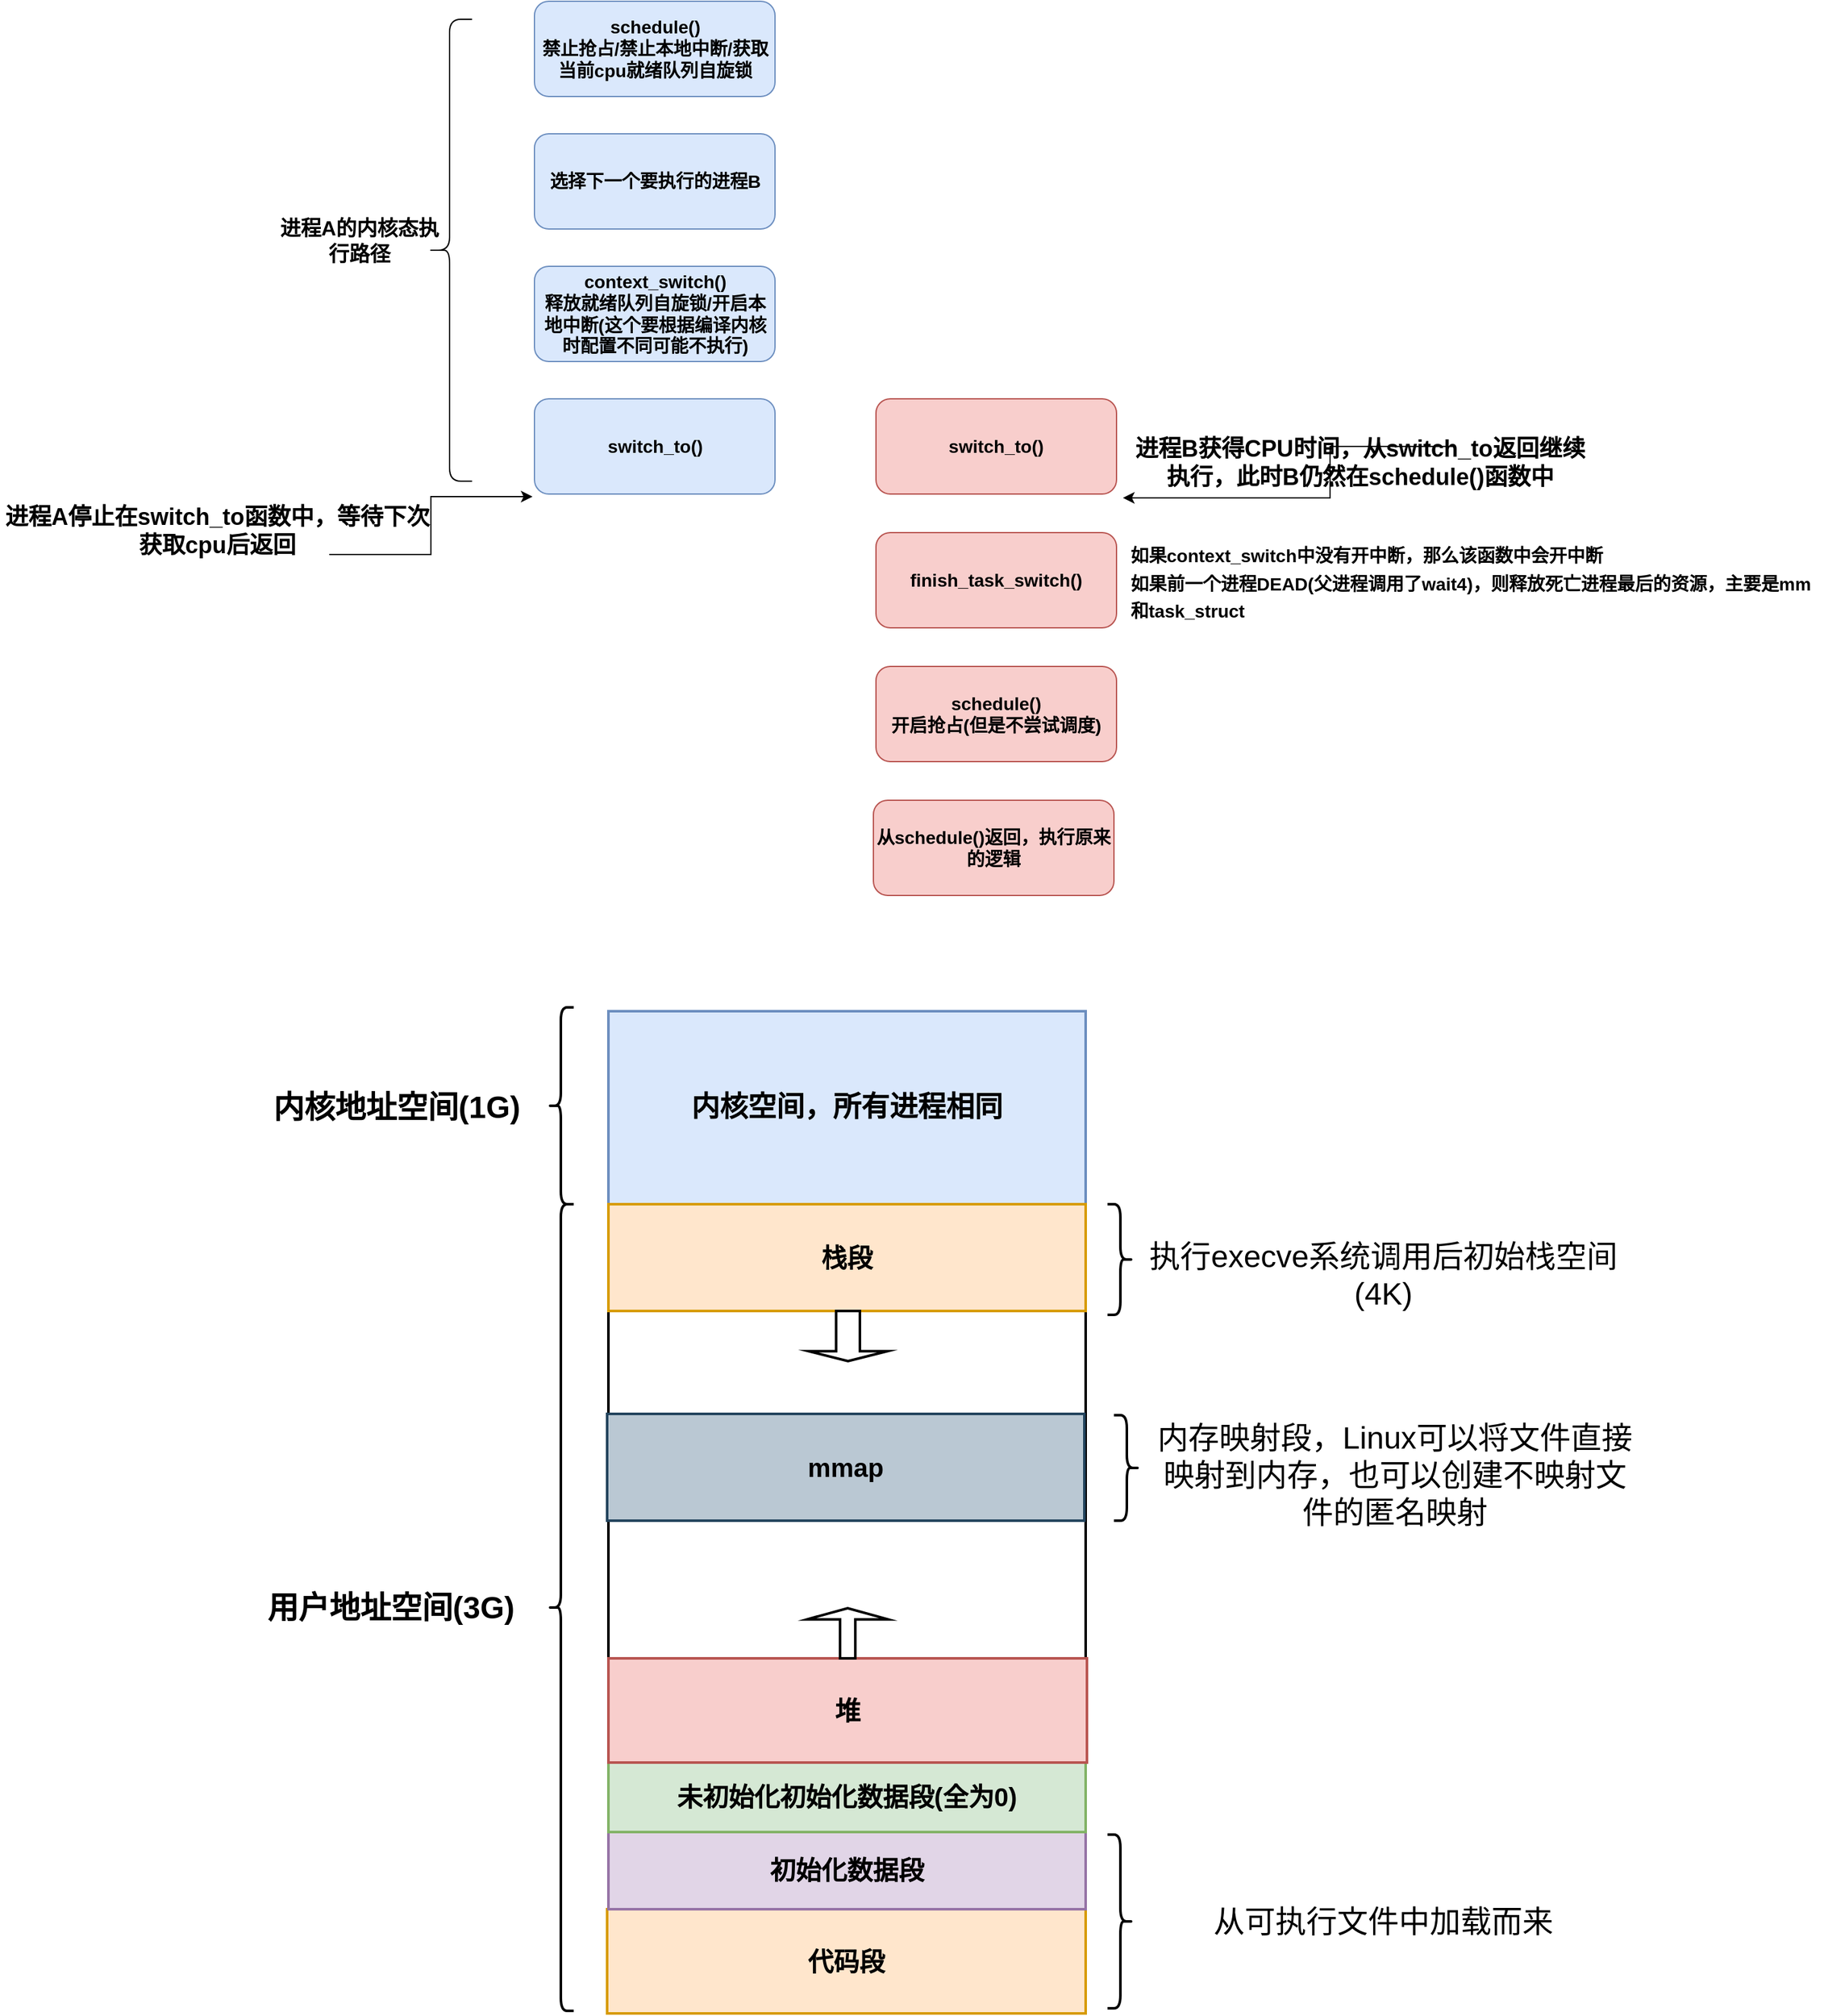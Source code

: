 <mxfile version="16.5.6" type="github">
  <diagram id="_esSkfqDq4ebZRXKBrC7" name="Page-1">
    <mxGraphModel dx="1707" dy="877" grid="0" gridSize="10" guides="1" tooltips="1" connect="1" arrows="1" fold="1" page="0" pageScale="1" pageWidth="827" pageHeight="1169" math="0" shadow="0">
      <root>
        <mxCell id="0" />
        <mxCell id="1" parent="0" />
        <mxCell id="8tqqaebuSJLrLSOYF8vN-3" value="&lt;font style=&quot;font-size: 14px&quot;&gt;&lt;b&gt;schedule()&lt;br&gt;禁止抢占/禁止本地中断/获取当前cpu就绪队列自旋锁&lt;br&gt;&lt;/b&gt;&lt;/font&gt;" style="rounded=1;whiteSpace=wrap;html=1;fillColor=#dae8fc;strokeColor=#6c8ebf;" vertex="1" parent="1">
          <mxGeometry x="167.5" y="116" width="187" height="74" as="geometry" />
        </mxCell>
        <mxCell id="8tqqaebuSJLrLSOYF8vN-5" value="&lt;font style=&quot;font-size: 14px&quot;&gt;&lt;b&gt;选择下一个要执行的进程B&lt;br&gt;&lt;/b&gt;&lt;/font&gt;" style="rounded=1;whiteSpace=wrap;html=1;fillColor=#dae8fc;strokeColor=#6c8ebf;" vertex="1" parent="1">
          <mxGeometry x="167.5" y="219" width="187" height="74" as="geometry" />
        </mxCell>
        <mxCell id="8tqqaebuSJLrLSOYF8vN-6" value="&lt;font style=&quot;font-size: 14px&quot;&gt;&lt;b&gt;context_switch()&lt;br&gt;释放就绪队列自旋锁/开启本地中断(这个要根据编译内核时配置不同可能不执行)&lt;br&gt;&lt;/b&gt;&lt;/font&gt;" style="rounded=1;whiteSpace=wrap;html=1;fillColor=#dae8fc;strokeColor=#6c8ebf;" vertex="1" parent="1">
          <mxGeometry x="167.5" y="322" width="187" height="74" as="geometry" />
        </mxCell>
        <mxCell id="8tqqaebuSJLrLSOYF8vN-7" value="&lt;font style=&quot;font-size: 14px&quot;&gt;&lt;b&gt;switch_to()&lt;br&gt;&lt;/b&gt;&lt;/font&gt;" style="rounded=1;whiteSpace=wrap;html=1;fillColor=#dae8fc;strokeColor=#6c8ebf;" vertex="1" parent="1">
          <mxGeometry x="167.5" y="425" width="187" height="74" as="geometry" />
        </mxCell>
        <mxCell id="8tqqaebuSJLrLSOYF8vN-8" value="" style="shape=curlyBracket;whiteSpace=wrap;html=1;rounded=1;fontSize=14;" vertex="1" parent="1">
          <mxGeometry x="84" y="130" width="35" height="359" as="geometry" />
        </mxCell>
        <mxCell id="8tqqaebuSJLrLSOYF8vN-9" value="&lt;font style=&quot;font-size: 16px&quot;&gt;&lt;b&gt;进程A的内核态执行路径&lt;/b&gt;&lt;/font&gt;" style="text;html=1;strokeColor=none;fillColor=none;align=center;verticalAlign=middle;whiteSpace=wrap;rounded=0;fontSize=14;" vertex="1" parent="1">
          <mxGeometry x="-33" y="290" width="129" height="24" as="geometry" />
        </mxCell>
        <mxCell id="8tqqaebuSJLrLSOYF8vN-11" value="" style="edgeStyle=elbowEdgeStyle;elbow=horizontal;endArrow=classic;html=1;rounded=0;fontSize=16;" edge="1" parent="1">
          <mxGeometry width="50" height="50" relative="1" as="geometry">
            <mxPoint x="8" y="546" as="sourcePoint" />
            <mxPoint x="166" y="501" as="targetPoint" />
          </mxGeometry>
        </mxCell>
        <mxCell id="8tqqaebuSJLrLSOYF8vN-12" value="&lt;font style=&quot;font-size: 18px&quot;&gt;&lt;b&gt;进程A停止在switch_to函数中，等待下次获取cpu后返回&lt;/b&gt;&lt;/font&gt;" style="text;html=1;strokeColor=none;fillColor=none;align=center;verticalAlign=middle;whiteSpace=wrap;rounded=0;fontSize=16;" vertex="1" parent="1">
          <mxGeometry x="-248" y="511" width="338" height="34" as="geometry" />
        </mxCell>
        <mxCell id="8tqqaebuSJLrLSOYF8vN-14" value="&lt;font style=&quot;font-size: 14px&quot;&gt;&lt;b&gt;switch_to()&lt;br&gt;&lt;/b&gt;&lt;/font&gt;" style="rounded=1;whiteSpace=wrap;html=1;fillColor=#f8cecc;strokeColor=#b85450;" vertex="1" parent="1">
          <mxGeometry x="433" y="425" width="187" height="74" as="geometry" />
        </mxCell>
        <mxCell id="8tqqaebuSJLrLSOYF8vN-15" value="" style="edgeStyle=elbowEdgeStyle;elbow=horizontal;endArrow=none;html=1;rounded=0;fontSize=16;endFill=0;startArrow=classic;startFill=1;" edge="1" parent="1">
          <mxGeometry width="50" height="50" relative="1" as="geometry">
            <mxPoint x="625" y="502" as="sourcePoint" />
            <mxPoint x="882" y="462" as="targetPoint" />
            <Array as="points">
              <mxPoint x="786" y="487" />
            </Array>
          </mxGeometry>
        </mxCell>
        <mxCell id="8tqqaebuSJLrLSOYF8vN-16" value="&lt;b&gt;&lt;font style=&quot;font-size: 18px&quot;&gt;进程B获得CPU时间，从switch_to返回继续执行，此时B仍然在schedule()函数中&lt;/font&gt;&lt;/b&gt;" style="text;html=1;strokeColor=none;fillColor=none;align=center;verticalAlign=middle;whiteSpace=wrap;rounded=0;fontSize=18;" vertex="1" parent="1">
          <mxGeometry x="633" y="455" width="353" height="39" as="geometry" />
        </mxCell>
        <mxCell id="8tqqaebuSJLrLSOYF8vN-17" value="&lt;font style=&quot;font-size: 14px&quot;&gt;&lt;b&gt;finish_task_switch()&lt;br&gt;&lt;/b&gt;&lt;/font&gt;" style="rounded=1;whiteSpace=wrap;html=1;fillColor=#f8cecc;strokeColor=#b85450;" vertex="1" parent="1">
          <mxGeometry x="433" y="529" width="187" height="74" as="geometry" />
        </mxCell>
        <mxCell id="8tqqaebuSJLrLSOYF8vN-18" value="&lt;b style=&quot;color: rgb(0 , 0 , 0) ; font-family: &amp;#34;helvetica&amp;#34; ; font-size: 14px ; font-style: normal ; letter-spacing: normal ; text-align: center ; text-indent: 0px ; text-transform: none ; word-spacing: 0px ; background-color: rgb(255 , 255 , 255)&quot;&gt;如果context_switch中没有开中断，那么该函数中会开中断&lt;br&gt;如果前一个进程DEAD(父进程调用了wait4)，则释放死亡进程最后的资源，主要是mm和task_struct&lt;/b&gt;" style="text;whiteSpace=wrap;html=1;fontSize=18;" vertex="1" parent="1">
          <mxGeometry x="629" y="529" width="540" height="74" as="geometry" />
        </mxCell>
        <mxCell id="8tqqaebuSJLrLSOYF8vN-20" value="&lt;font style=&quot;font-size: 14px&quot;&gt;&lt;b&gt;schedule()&lt;br&gt;开启抢占(但是不尝试调度)&lt;br&gt;&lt;/b&gt;&lt;/font&gt;" style="rounded=1;whiteSpace=wrap;html=1;fillColor=#f8cecc;strokeColor=#b85450;" vertex="1" parent="1">
          <mxGeometry x="433" y="633" width="187" height="74" as="geometry" />
        </mxCell>
        <mxCell id="8tqqaebuSJLrLSOYF8vN-21" value="&lt;font style=&quot;font-size: 14px&quot;&gt;&lt;b&gt;从schedule()返回，执行原来的逻辑&lt;br&gt;&lt;/b&gt;&lt;/font&gt;" style="rounded=1;whiteSpace=wrap;html=1;fillColor=#f8cecc;strokeColor=#b85450;" vertex="1" parent="1">
          <mxGeometry x="431" y="737" width="187" height="74" as="geometry" />
        </mxCell>
        <mxCell id="8tqqaebuSJLrLSOYF8vN-23" value="" style="rounded=0;whiteSpace=wrap;html=1;fontSize=18;strokeWidth=2;" vertex="1" parent="1">
          <mxGeometry x="225" y="902" width="371" height="778" as="geometry" />
        </mxCell>
        <mxCell id="8tqqaebuSJLrLSOYF8vN-24" value="&lt;font size=&quot;1&quot;&gt;&lt;b style=&quot;font-size: 22px&quot;&gt;内核空间，所有进程相同&lt;/b&gt;&lt;/font&gt;" style="rounded=0;whiteSpace=wrap;html=1;fontSize=18;fillColor=#dae8fc;strokeColor=#6c8ebf;strokeWidth=2;" vertex="1" parent="1">
          <mxGeometry x="225" y="901" width="371" height="150" as="geometry" />
        </mxCell>
        <mxCell id="8tqqaebuSJLrLSOYF8vN-36" value="&lt;b style=&quot;font-size: 24px&quot;&gt;内核地址空间(1G)&lt;/b&gt;" style="text;html=1;strokeColor=none;fillColor=none;align=center;verticalAlign=middle;whiteSpace=wrap;rounded=0;fontSize=22;" vertex="1" parent="1">
          <mxGeometry x="-60" y="961.25" width="241" height="29.5" as="geometry" />
        </mxCell>
        <mxCell id="8tqqaebuSJLrLSOYF8vN-37" value="&lt;b style=&quot;font-size: 24px&quot;&gt;用户地址空间(3G)&lt;/b&gt;" style="text;html=1;strokeColor=none;fillColor=none;align=center;verticalAlign=middle;whiteSpace=wrap;rounded=0;fontSize=22;" vertex="1" parent="1">
          <mxGeometry x="-53" y="1351" width="218" height="27" as="geometry" />
        </mxCell>
        <mxCell id="8tqqaebuSJLrLSOYF8vN-38" value="&lt;font style=&quot;font-size: 20px&quot;&gt;&lt;b&gt;栈段&lt;/b&gt;&lt;/font&gt;" style="rounded=0;whiteSpace=wrap;html=1;fontSize=18;fillColor=#ffe6cc;strokeColor=#d79b00;strokeWidth=2;" vertex="1" parent="1">
          <mxGeometry x="225" y="1051" width="371" height="83" as="geometry" />
        </mxCell>
        <mxCell id="8tqqaebuSJLrLSOYF8vN-39" value="" style="shape=curlyBracket;whiteSpace=wrap;html=1;rounded=1;fontSize=24;strokeWidth=2;" vertex="1" parent="1">
          <mxGeometry x="178" y="898" width="20" height="153" as="geometry" />
        </mxCell>
        <mxCell id="8tqqaebuSJLrLSOYF8vN-40" value="" style="shape=curlyBracket;whiteSpace=wrap;html=1;rounded=1;fontSize=24;strokeWidth=2;" vertex="1" parent="1">
          <mxGeometry x="178" y="1051" width="20" height="627" as="geometry" />
        </mxCell>
        <mxCell id="8tqqaebuSJLrLSOYF8vN-41" value="" style="shape=curlyBracket;whiteSpace=wrap;html=1;rounded=1;flipH=1;fontSize=24;strokeWidth=2;" vertex="1" parent="1">
          <mxGeometry x="613" y="1051" width="20" height="86" as="geometry" />
        </mxCell>
        <mxCell id="8tqqaebuSJLrLSOYF8vN-42" value="执行execve系统调用后初始栈空间(4K)" style="text;html=1;strokeColor=none;fillColor=none;align=center;verticalAlign=middle;whiteSpace=wrap;rounded=0;fontSize=24;" vertex="1" parent="1">
          <mxGeometry x="639" y="1063" width="377" height="86" as="geometry" />
        </mxCell>
        <mxCell id="8tqqaebuSJLrLSOYF8vN-43" value="&lt;font style=&quot;font-size: 20px&quot;&gt;&lt;b&gt;代码段&lt;/b&gt;&lt;/font&gt;" style="rounded=0;whiteSpace=wrap;html=1;fontSize=18;fillColor=#ffe6cc;strokeColor=#d79b00;strokeWidth=2;" vertex="1" parent="1">
          <mxGeometry x="224" y="1599" width="372" height="81" as="geometry" />
        </mxCell>
        <mxCell id="8tqqaebuSJLrLSOYF8vN-44" value="&lt;font style=&quot;font-size: 20px&quot;&gt;&lt;b&gt;初始化数据段&lt;/b&gt;&lt;/font&gt;" style="rounded=0;whiteSpace=wrap;html=1;fontSize=18;fillColor=#e1d5e7;strokeColor=#9673a6;strokeWidth=2;" vertex="1" parent="1">
          <mxGeometry x="225" y="1539" width="371" height="60" as="geometry" />
        </mxCell>
        <mxCell id="8tqqaebuSJLrLSOYF8vN-45" value="" style="shape=curlyBracket;whiteSpace=wrap;html=1;rounded=1;flipH=1;fontSize=24;strokeWidth=2;" vertex="1" parent="1">
          <mxGeometry x="613" y="1541" width="20" height="135" as="geometry" />
        </mxCell>
        <mxCell id="8tqqaebuSJLrLSOYF8vN-46" value="从可执行文件中加载而来" style="text;html=1;strokeColor=none;fillColor=none;align=center;verticalAlign=middle;whiteSpace=wrap;rounded=0;fontSize=24;" vertex="1" parent="1">
          <mxGeometry x="639" y="1581.5" width="377" height="54" as="geometry" />
        </mxCell>
        <mxCell id="8tqqaebuSJLrLSOYF8vN-47" value="&lt;font style=&quot;font-size: 20px&quot;&gt;&lt;b&gt;未初始化初始化数据段(全为0)&lt;/b&gt;&lt;/font&gt;" style="rounded=0;whiteSpace=wrap;html=1;fontSize=18;fillColor=#d5e8d4;strokeColor=#82b366;strokeWidth=2;" vertex="1" parent="1">
          <mxGeometry x="225" y="1485" width="371" height="54" as="geometry" />
        </mxCell>
        <mxCell id="8tqqaebuSJLrLSOYF8vN-48" value="&lt;font style=&quot;font-size: 20px&quot;&gt;&lt;b&gt;堆&lt;/b&gt;&lt;/font&gt;" style="rounded=0;whiteSpace=wrap;html=1;fontSize=18;fillColor=#f8cecc;strokeColor=#b85450;strokeWidth=2;" vertex="1" parent="1">
          <mxGeometry x="225" y="1404" width="372" height="81" as="geometry" />
        </mxCell>
        <mxCell id="8tqqaebuSJLrLSOYF8vN-49" value="" style="shape=singleArrow;direction=south;whiteSpace=wrap;html=1;fontSize=22;strokeWidth=2;" vertex="1" parent="1">
          <mxGeometry x="380.5" y="1134" width="61.5" height="39" as="geometry" />
        </mxCell>
        <mxCell id="8tqqaebuSJLrLSOYF8vN-51" value="" style="shape=singleArrow;direction=north;whiteSpace=wrap;html=1;fontSize=22;strokeWidth=2;arrowWidth=0.188;arrowSize=0.223;" vertex="1" parent="1">
          <mxGeometry x="379.5" y="1365" width="63" height="39" as="geometry" />
        </mxCell>
        <mxCell id="8tqqaebuSJLrLSOYF8vN-52" value="&lt;font style=&quot;font-size: 20px&quot;&gt;&lt;b&gt;mmap&lt;/b&gt;&lt;/font&gt;" style="rounded=0;whiteSpace=wrap;html=1;fontSize=18;fillColor=#bac8d3;strokeColor=#23445d;strokeWidth=2;" vertex="1" parent="1">
          <mxGeometry x="224" y="1214" width="371" height="83" as="geometry" />
        </mxCell>
        <mxCell id="8tqqaebuSJLrLSOYF8vN-53" value="" style="shape=curlyBracket;whiteSpace=wrap;html=1;rounded=1;flipH=1;fontSize=24;strokeWidth=2;" vertex="1" parent="1">
          <mxGeometry x="618" y="1215" width="20" height="82" as="geometry" />
        </mxCell>
        <mxCell id="8tqqaebuSJLrLSOYF8vN-54" value="内存映射段，Linux可以将文件直接映射到内存，也可以创建不映射文件的匿名映射" style="text;html=1;strokeColor=none;fillColor=none;align=center;verticalAlign=middle;whiteSpace=wrap;rounded=0;fontSize=24;" vertex="1" parent="1">
          <mxGeometry x="648" y="1219" width="377" height="86" as="geometry" />
        </mxCell>
      </root>
    </mxGraphModel>
  </diagram>
</mxfile>
